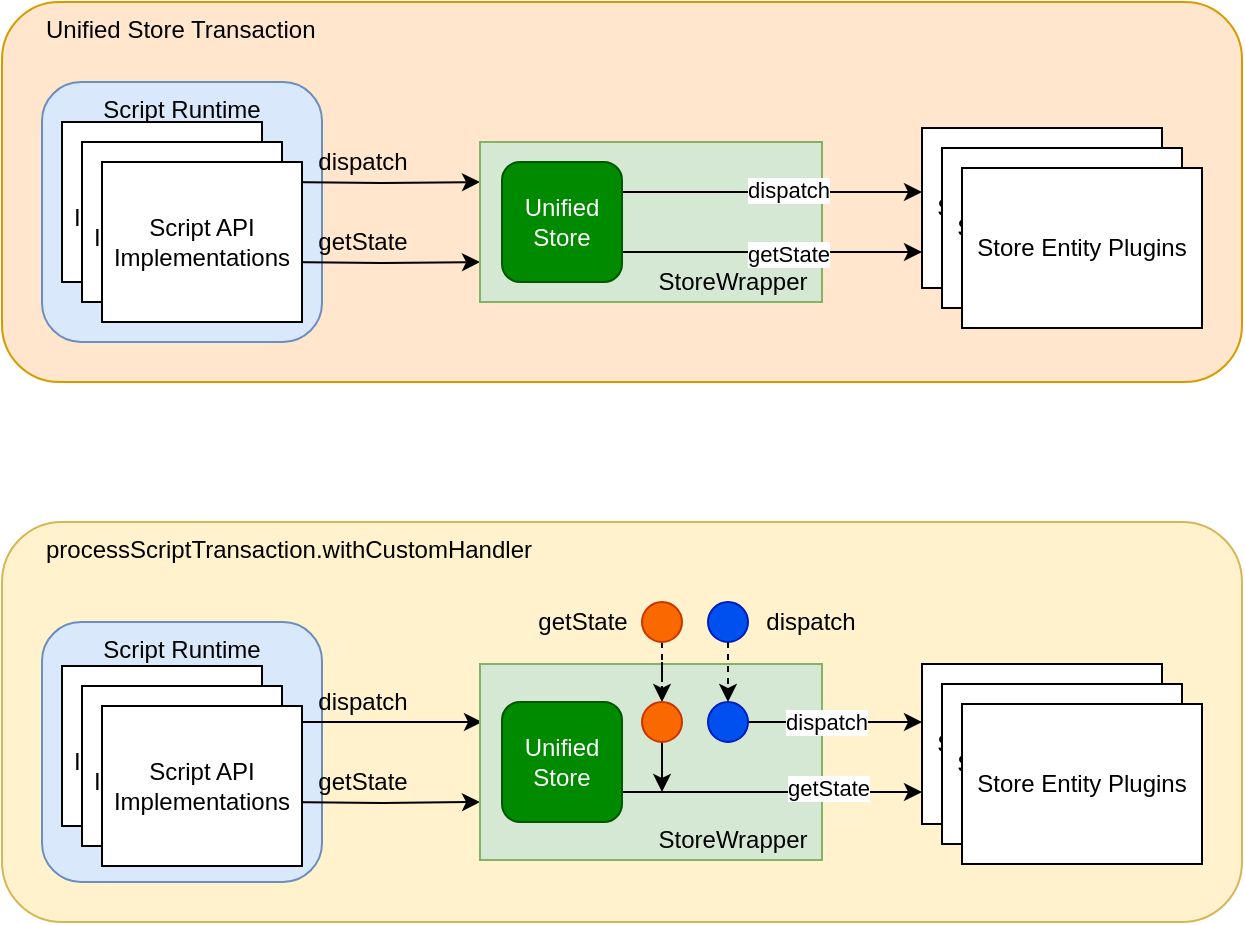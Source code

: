 <mxfile version="17.4.2" type="github">
  <diagram id="JV8tSt_FNG0pcoe7rwN4" name="Page-1">
    <mxGraphModel dx="940" dy="658" grid="1" gridSize="10" guides="1" tooltips="1" connect="1" arrows="1" fold="1" page="0" pageScale="1" pageWidth="827" pageHeight="1169" math="0" shadow="0">
      <root>
        <mxCell id="0" />
        <mxCell id="1" parent="0" />
        <mxCell id="_AuHTWiE68bdqg2kIRyq-23" value="Unified Store Transaction" style="rounded=1;whiteSpace=wrap;html=1;fillColor=#ffe6cc;strokeColor=#d79b00;verticalAlign=top;align=left;spacingLeft=20;" vertex="1" parent="1">
          <mxGeometry x="60" y="10" width="620" height="190" as="geometry" />
        </mxCell>
        <mxCell id="_AuHTWiE68bdqg2kIRyq-39" value="processScriptTransaction.withCustomHandler" style="rounded=1;whiteSpace=wrap;html=1;verticalAlign=top;fillColor=#fff2cc;strokeColor=#d6b656;align=left;spacingLeft=20;" vertex="1" parent="1">
          <mxGeometry x="60" y="270" width="620" height="200" as="geometry" />
        </mxCell>
        <mxCell id="_AuHTWiE68bdqg2kIRyq-62" value="Script Runtime" style="rounded=1;whiteSpace=wrap;html=1;verticalAlign=top;fillColor=#dae8fc;strokeColor=#6c8ebf;" vertex="1" parent="1">
          <mxGeometry x="80" y="320" width="140" height="130" as="geometry" />
        </mxCell>
        <mxCell id="_AuHTWiE68bdqg2kIRyq-61" value="Script Runtime" style="rounded=1;whiteSpace=wrap;html=1;verticalAlign=top;fillColor=#dae8fc;strokeColor=#6c8ebf;" vertex="1" parent="1">
          <mxGeometry x="80" y="50" width="140" height="130" as="geometry" />
        </mxCell>
        <mxCell id="_AuHTWiE68bdqg2kIRyq-10" style="edgeStyle=orthogonalEdgeStyle;orthogonalLoop=1;jettySize=auto;html=1;entryX=0;entryY=0.25;entryDx=0;entryDy=0;strokeColor=default;rounded=0;jumpStyle=none;" edge="1" parent="1" target="_AuHTWiE68bdqg2kIRyq-3">
          <mxGeometry relative="1" as="geometry">
            <mxPoint x="200" y="100" as="sourcePoint" />
          </mxGeometry>
        </mxCell>
        <mxCell id="_AuHTWiE68bdqg2kIRyq-13" style="edgeStyle=orthogonalEdgeStyle;rounded=0;jumpStyle=none;orthogonalLoop=1;jettySize=auto;html=1;entryX=0;entryY=0.75;entryDx=0;entryDy=0;strokeColor=default;" edge="1" parent="1" target="_AuHTWiE68bdqg2kIRyq-3">
          <mxGeometry relative="1" as="geometry">
            <mxPoint x="200" y="140" as="sourcePoint" />
          </mxGeometry>
        </mxCell>
        <mxCell id="_AuHTWiE68bdqg2kIRyq-3" value="" style="rounded=0;whiteSpace=wrap;html=1;fillColor=#d5e8d4;strokeColor=#82b366;" vertex="1" parent="1">
          <mxGeometry x="299" y="80" width="171" height="80" as="geometry" />
        </mxCell>
        <mxCell id="_AuHTWiE68bdqg2kIRyq-15" style="edgeStyle=orthogonalEdgeStyle;rounded=0;jumpStyle=none;orthogonalLoop=1;jettySize=auto;html=1;exitX=1;exitY=0.25;exitDx=0;exitDy=0;strokeColor=default;" edge="1" parent="1" source="_AuHTWiE68bdqg2kIRyq-9">
          <mxGeometry relative="1" as="geometry">
            <mxPoint x="520" y="105" as="targetPoint" />
          </mxGeometry>
        </mxCell>
        <mxCell id="_AuHTWiE68bdqg2kIRyq-17" value="dispatch" style="edgeLabel;html=1;align=center;verticalAlign=middle;resizable=0;points=[];" vertex="1" connectable="0" parent="_AuHTWiE68bdqg2kIRyq-15">
          <mxGeometry x="-0.386" y="1" relative="1" as="geometry">
            <mxPoint x="37" as="offset" />
          </mxGeometry>
        </mxCell>
        <mxCell id="_AuHTWiE68bdqg2kIRyq-16" style="edgeStyle=orthogonalEdgeStyle;rounded=0;jumpStyle=none;orthogonalLoop=1;jettySize=auto;html=1;exitX=1;exitY=0.75;exitDx=0;exitDy=0;strokeColor=default;" edge="1" parent="1" source="_AuHTWiE68bdqg2kIRyq-9">
          <mxGeometry relative="1" as="geometry">
            <mxPoint x="520" y="135" as="targetPoint" />
          </mxGeometry>
        </mxCell>
        <mxCell id="_AuHTWiE68bdqg2kIRyq-19" value="getState" style="edgeLabel;html=1;align=center;verticalAlign=middle;resizable=0;points=[];" vertex="1" connectable="0" parent="_AuHTWiE68bdqg2kIRyq-16">
          <mxGeometry x="-0.336" y="-1" relative="1" as="geometry">
            <mxPoint x="33" as="offset" />
          </mxGeometry>
        </mxCell>
        <mxCell id="_AuHTWiE68bdqg2kIRyq-9" value="Unified&lt;br&gt;Store" style="rounded=1;whiteSpace=wrap;html=1;fillColor=#008a00;strokeColor=#005700;fontColor=#ffffff;" vertex="1" parent="1">
          <mxGeometry x="310" y="90" width="60" height="60" as="geometry" />
        </mxCell>
        <mxCell id="_AuHTWiE68bdqg2kIRyq-12" value="dispatch" style="text;html=1;align=center;verticalAlign=middle;resizable=0;points=[];autosize=1;strokeColor=none;fillColor=none;" vertex="1" parent="1">
          <mxGeometry x="210" y="80" width="60" height="20" as="geometry" />
        </mxCell>
        <mxCell id="_AuHTWiE68bdqg2kIRyq-14" value="getState" style="text;html=1;align=center;verticalAlign=middle;resizable=0;points=[];autosize=1;strokeColor=none;fillColor=none;" vertex="1" parent="1">
          <mxGeometry x="210" y="120" width="60" height="20" as="geometry" />
        </mxCell>
        <mxCell id="_AuHTWiE68bdqg2kIRyq-20" value="Store Entity Plugins" style="rounded=0;whiteSpace=wrap;html=1;" vertex="1" parent="1">
          <mxGeometry x="520" y="73" width="120" height="80" as="geometry" />
        </mxCell>
        <mxCell id="_AuHTWiE68bdqg2kIRyq-24" value="StoreWrapper" style="text;html=1;align=center;verticalAlign=middle;resizable=0;points=[];autosize=1;strokeColor=none;fillColor=none;" vertex="1" parent="1">
          <mxGeometry x="380" y="140" width="90" height="20" as="geometry" />
        </mxCell>
        <mxCell id="_AuHTWiE68bdqg2kIRyq-26" style="edgeStyle=orthogonalEdgeStyle;orthogonalLoop=1;jettySize=auto;html=1;strokeColor=default;rounded=0;jumpStyle=none;" edge="1" parent="1">
          <mxGeometry relative="1" as="geometry">
            <mxPoint x="200" y="370" as="sourcePoint" />
            <mxPoint x="300" y="370" as="targetPoint" />
            <Array as="points">
              <mxPoint x="299" y="370" />
            </Array>
          </mxGeometry>
        </mxCell>
        <mxCell id="_AuHTWiE68bdqg2kIRyq-27" style="edgeStyle=orthogonalEdgeStyle;rounded=0;jumpStyle=none;orthogonalLoop=1;jettySize=auto;html=1;entryX=0;entryY=0.704;entryDx=0;entryDy=0;strokeColor=default;entryPerimeter=0;" edge="1" parent="1" target="_AuHTWiE68bdqg2kIRyq-29">
          <mxGeometry relative="1" as="geometry">
            <mxPoint x="200" y="410" as="sourcePoint" />
            <Array as="points" />
          </mxGeometry>
        </mxCell>
        <mxCell id="_AuHTWiE68bdqg2kIRyq-28" value="Script API&lt;br&gt;Implementations" style="rounded=0;whiteSpace=wrap;html=1;horizontal=1;verticalAlign=middle;" vertex="1" parent="1">
          <mxGeometry x="90" y="342" width="100" height="80" as="geometry" />
        </mxCell>
        <mxCell id="_AuHTWiE68bdqg2kIRyq-29" value="" style="rounded=0;whiteSpace=wrap;html=1;fillColor=#d5e8d4;strokeColor=#82b366;" vertex="1" parent="1">
          <mxGeometry x="299" y="341" width="171" height="98" as="geometry" />
        </mxCell>
        <mxCell id="_AuHTWiE68bdqg2kIRyq-32" style="edgeStyle=orthogonalEdgeStyle;rounded=0;jumpStyle=none;orthogonalLoop=1;jettySize=auto;html=1;exitX=1;exitY=0.75;exitDx=0;exitDy=0;strokeColor=default;" edge="1" parent="1" source="_AuHTWiE68bdqg2kIRyq-34">
          <mxGeometry relative="1" as="geometry">
            <mxPoint x="520" y="405" as="targetPoint" />
          </mxGeometry>
        </mxCell>
        <mxCell id="_AuHTWiE68bdqg2kIRyq-33" value="getState" style="edgeLabel;html=1;align=center;verticalAlign=middle;resizable=0;points=[];" vertex="1" connectable="0" parent="_AuHTWiE68bdqg2kIRyq-32">
          <mxGeometry x="-0.336" y="-1" relative="1" as="geometry">
            <mxPoint x="53" y="-3" as="offset" />
          </mxGeometry>
        </mxCell>
        <mxCell id="_AuHTWiE68bdqg2kIRyq-34" value="Unified&lt;br&gt;Store" style="rounded=1;whiteSpace=wrap;html=1;fillColor=#008a00;strokeColor=#005700;fontColor=#ffffff;" vertex="1" parent="1">
          <mxGeometry x="310" y="360" width="60" height="60" as="geometry" />
        </mxCell>
        <mxCell id="_AuHTWiE68bdqg2kIRyq-35" value="dispatch" style="text;html=1;align=center;verticalAlign=middle;resizable=0;points=[];autosize=1;strokeColor=none;fillColor=none;" vertex="1" parent="1">
          <mxGeometry x="210" y="350" width="60" height="20" as="geometry" />
        </mxCell>
        <mxCell id="_AuHTWiE68bdqg2kIRyq-36" value="getState" style="text;html=1;align=center;verticalAlign=middle;resizable=0;points=[];autosize=1;strokeColor=none;fillColor=none;" vertex="1" parent="1">
          <mxGeometry x="210" y="390" width="60" height="20" as="geometry" />
        </mxCell>
        <mxCell id="_AuHTWiE68bdqg2kIRyq-37" value="Store Entity Plugins" style="rounded=0;whiteSpace=wrap;html=1;" vertex="1" parent="1">
          <mxGeometry x="520" y="341" width="120" height="80" as="geometry" />
        </mxCell>
        <mxCell id="_AuHTWiE68bdqg2kIRyq-38" value="StoreWrapper" style="text;html=1;align=center;verticalAlign=middle;resizable=0;points=[];autosize=1;strokeColor=none;fillColor=none;" vertex="1" parent="1">
          <mxGeometry x="380" y="419" width="90" height="20" as="geometry" />
        </mxCell>
        <mxCell id="_AuHTWiE68bdqg2kIRyq-45" style="edgeStyle=orthogonalEdgeStyle;rounded=0;jumpStyle=none;orthogonalLoop=1;jettySize=auto;html=1;exitX=0.5;exitY=1;exitDx=0;exitDy=0;entryX=0.5;entryY=0;entryDx=0;entryDy=0;strokeColor=default;dashed=1;" edge="1" parent="1" source="_AuHTWiE68bdqg2kIRyq-40" target="_AuHTWiE68bdqg2kIRyq-44">
          <mxGeometry relative="1" as="geometry" />
        </mxCell>
        <mxCell id="_AuHTWiE68bdqg2kIRyq-40" value="" style="ellipse;whiteSpace=wrap;html=1;aspect=fixed;fillColor=#0050ef;fontColor=#ffffff;strokeColor=#001DBC;" vertex="1" parent="1">
          <mxGeometry x="413" y="310" width="20" height="20" as="geometry" />
        </mxCell>
        <mxCell id="_AuHTWiE68bdqg2kIRyq-47" style="edgeStyle=orthogonalEdgeStyle;rounded=0;jumpStyle=none;orthogonalLoop=1;jettySize=auto;html=1;exitX=1;exitY=0.5;exitDx=0;exitDy=0;strokeColor=default;" edge="1" parent="1" source="_AuHTWiE68bdqg2kIRyq-44">
          <mxGeometry relative="1" as="geometry">
            <mxPoint x="520" y="370" as="targetPoint" />
          </mxGeometry>
        </mxCell>
        <mxCell id="_AuHTWiE68bdqg2kIRyq-48" value="dispatch" style="edgeLabel;html=1;align=center;verticalAlign=middle;resizable=0;points=[];" vertex="1" connectable="0" parent="_AuHTWiE68bdqg2kIRyq-47">
          <mxGeometry x="-0.16" y="1" relative="1" as="geometry">
            <mxPoint x="2" y="1" as="offset" />
          </mxGeometry>
        </mxCell>
        <mxCell id="_AuHTWiE68bdqg2kIRyq-44" value="" style="ellipse;whiteSpace=wrap;html=1;aspect=fixed;fillColor=#0050ef;fontColor=#ffffff;strokeColor=#001DBC;" vertex="1" parent="1">
          <mxGeometry x="413" y="360" width="20" height="20" as="geometry" />
        </mxCell>
        <mxCell id="_AuHTWiE68bdqg2kIRyq-53" style="edgeStyle=orthogonalEdgeStyle;rounded=0;jumpStyle=none;orthogonalLoop=1;jettySize=auto;html=1;entryX=0.5;entryY=0;entryDx=0;entryDy=0;strokeColor=default;dashed=1;" edge="1" parent="1" source="_AuHTWiE68bdqg2kIRyq-51" target="_AuHTWiE68bdqg2kIRyq-52">
          <mxGeometry relative="1" as="geometry" />
        </mxCell>
        <mxCell id="_AuHTWiE68bdqg2kIRyq-51" value="" style="ellipse;whiteSpace=wrap;html=1;aspect=fixed;fillColor=#fa6800;fontColor=#000000;strokeColor=#C73500;" vertex="1" parent="1">
          <mxGeometry x="380" y="310" width="20" height="20" as="geometry" />
        </mxCell>
        <mxCell id="_AuHTWiE68bdqg2kIRyq-54" style="edgeStyle=orthogonalEdgeStyle;rounded=0;jumpStyle=none;orthogonalLoop=1;jettySize=auto;html=1;exitX=0.5;exitY=1;exitDx=0;exitDy=0;strokeColor=default;" edge="1" parent="1" source="_AuHTWiE68bdqg2kIRyq-52">
          <mxGeometry relative="1" as="geometry">
            <mxPoint x="390" y="405" as="targetPoint" />
            <Array as="points">
              <mxPoint x="390" y="405" />
            </Array>
          </mxGeometry>
        </mxCell>
        <mxCell id="_AuHTWiE68bdqg2kIRyq-52" value="" style="ellipse;whiteSpace=wrap;html=1;aspect=fixed;fillColor=#fa6800;fontColor=#000000;strokeColor=#C73500;" vertex="1" parent="1">
          <mxGeometry x="380" y="360" width="20" height="20" as="geometry" />
        </mxCell>
        <mxCell id="_AuHTWiE68bdqg2kIRyq-57" value="Store Entity Plugins" style="rounded=0;whiteSpace=wrap;html=1;" vertex="1" parent="1">
          <mxGeometry x="530" y="83" width="120" height="80" as="geometry" />
        </mxCell>
        <mxCell id="_AuHTWiE68bdqg2kIRyq-58" value="Store Entity Plugins" style="rounded=0;whiteSpace=wrap;html=1;" vertex="1" parent="1">
          <mxGeometry x="540" y="93" width="120" height="80" as="geometry" />
        </mxCell>
        <mxCell id="_AuHTWiE68bdqg2kIRyq-55" value="getState" style="text;html=1;resizable=0;autosize=1;align=center;verticalAlign=middle;points=[];fillColor=none;strokeColor=none;rounded=0;" vertex="1" parent="1">
          <mxGeometry x="320" y="310" width="60" height="20" as="geometry" />
        </mxCell>
        <mxCell id="_AuHTWiE68bdqg2kIRyq-56" value="dispatch" style="text;html=1;resizable=0;autosize=1;align=center;verticalAlign=middle;points=[];fillColor=none;strokeColor=none;rounded=0;" vertex="1" parent="1">
          <mxGeometry x="434" y="310" width="60" height="20" as="geometry" />
        </mxCell>
        <mxCell id="_AuHTWiE68bdqg2kIRyq-59" value="Store Entity Plugins" style="rounded=0;whiteSpace=wrap;html=1;" vertex="1" parent="1">
          <mxGeometry x="530" y="351" width="120" height="80" as="geometry" />
        </mxCell>
        <mxCell id="_AuHTWiE68bdqg2kIRyq-60" value="Store Entity Plugins" style="rounded=0;whiteSpace=wrap;html=1;" vertex="1" parent="1">
          <mxGeometry x="540" y="361" width="120" height="80" as="geometry" />
        </mxCell>
        <mxCell id="_AuHTWiE68bdqg2kIRyq-64" value="Script API&lt;br&gt;Implementations" style="rounded=0;whiteSpace=wrap;html=1;horizontal=1;verticalAlign=middle;" vertex="1" parent="1">
          <mxGeometry x="90" y="70" width="100" height="80" as="geometry" />
        </mxCell>
        <mxCell id="_AuHTWiE68bdqg2kIRyq-2" value="Script API&lt;br&gt;Implementations" style="rounded=0;whiteSpace=wrap;html=1;horizontal=1;verticalAlign=middle;" vertex="1" parent="1">
          <mxGeometry x="100" y="80" width="100" height="80" as="geometry" />
        </mxCell>
        <mxCell id="_AuHTWiE68bdqg2kIRyq-63" value="Script API&lt;br&gt;Implementations" style="rounded=0;whiteSpace=wrap;html=1;horizontal=1;verticalAlign=middle;" vertex="1" parent="1">
          <mxGeometry x="110" y="90" width="100" height="80" as="geometry" />
        </mxCell>
        <mxCell id="_AuHTWiE68bdqg2kIRyq-65" value="Script API&lt;br&gt;Implementations" style="rounded=0;whiteSpace=wrap;html=1;horizontal=1;verticalAlign=middle;" vertex="1" parent="1">
          <mxGeometry x="100" y="352" width="100" height="80" as="geometry" />
        </mxCell>
        <mxCell id="_AuHTWiE68bdqg2kIRyq-66" value="Script API&lt;br&gt;Implementations" style="rounded=0;whiteSpace=wrap;html=1;horizontal=1;verticalAlign=middle;" vertex="1" parent="1">
          <mxGeometry x="110" y="362" width="100" height="80" as="geometry" />
        </mxCell>
      </root>
    </mxGraphModel>
  </diagram>
</mxfile>
